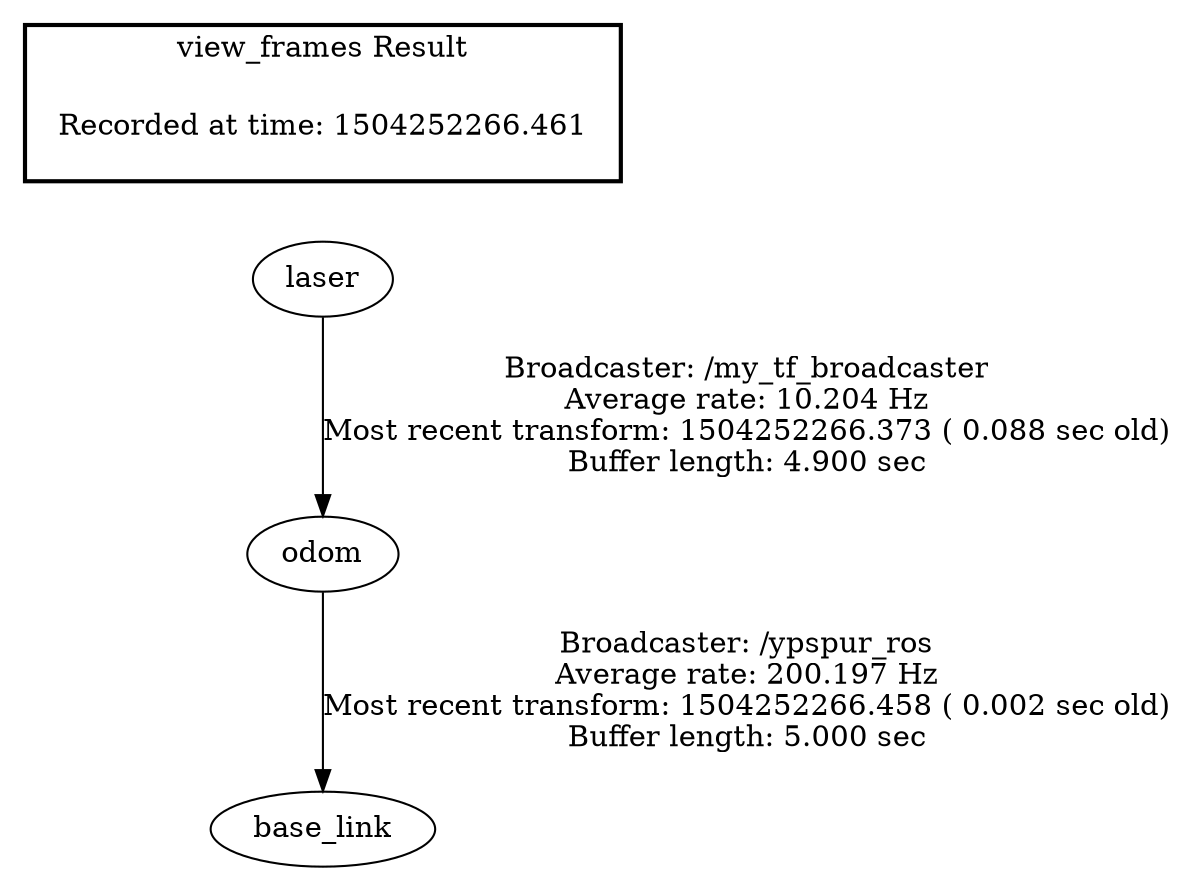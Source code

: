 digraph G {
"odom" -> "base_link"[label="Broadcaster: /ypspur_ros\nAverage rate: 200.197 Hz\nMost recent transform: 1504252266.458 ( 0.002 sec old)\nBuffer length: 5.000 sec\n"];
"laser" -> "odom"[label="Broadcaster: /my_tf_broadcaster\nAverage rate: 10.204 Hz\nMost recent transform: 1504252266.373 ( 0.088 sec old)\nBuffer length: 4.900 sec\n"];
edge [style=invis];
 subgraph cluster_legend { style=bold; color=black; label ="view_frames Result";
"Recorded at time: 1504252266.461"[ shape=plaintext ] ;
 }->"laser";
}